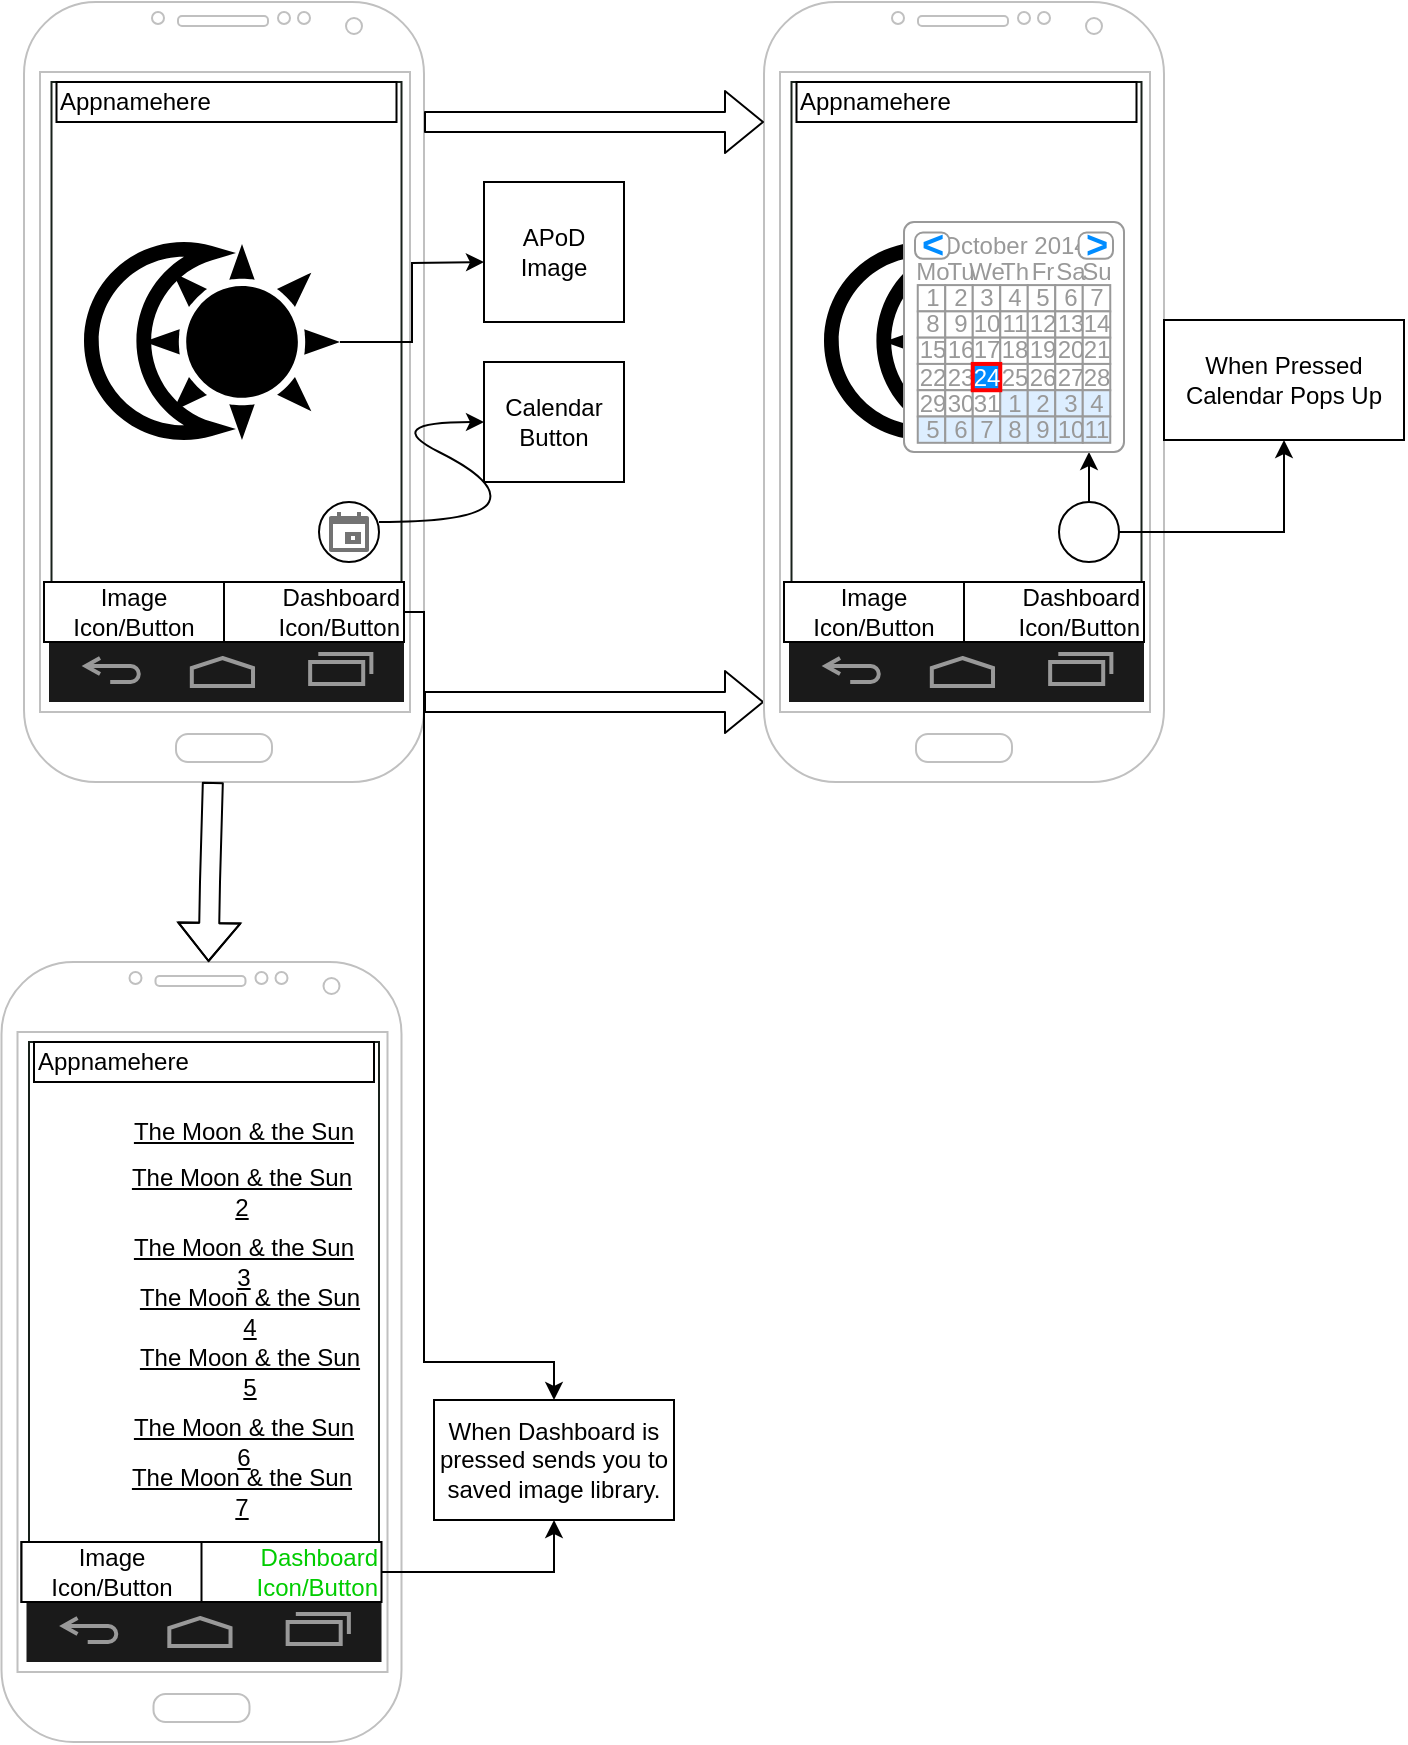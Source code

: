 <mxfile version="12.6.2" type="github">
  <diagram id="f0YfuGNQZFWZhtL-PyhI" name="Page-1">
    <mxGraphModel dx="1818" dy="2815" grid="1" gridSize="10" guides="1" tooltips="1" connect="1" arrows="1" fold="1" page="1" pageScale="1" pageWidth="850" pageHeight="1100" math="0" shadow="0">
      <root>
        <mxCell id="0"/>
        <mxCell id="1" parent="0"/>
        <mxCell id="-kzHclHEMUVfxEQlwv1H-5" value="" style="verticalLabelPosition=bottom;verticalAlign=top;html=1;shadow=0;dashed=0;strokeWidth=1;shape=mxgraph.ios.iBgFlat;strokeColor=#18211b;" vertex="1" parent="1">
          <mxGeometry x="-786.25" y="-2130" width="175" height="280" as="geometry"/>
        </mxCell>
        <mxCell id="-kzHclHEMUVfxEQlwv1H-6" value="" style="verticalLabelPosition=bottom;verticalAlign=top;html=1;shadow=0;dashed=0;strokeWidth=1;shape=mxgraph.android.phone2;strokeColor=#c0c0c0;" vertex="1" parent="1">
          <mxGeometry x="-800" y="-2170" width="200" height="390" as="geometry"/>
        </mxCell>
        <mxCell id="-kzHclHEMUVfxEQlwv1H-7" value="" style="verticalLabelPosition=bottom;verticalAlign=top;html=1;shadow=0;dashed=0;strokeWidth=2;shape=mxgraph.android.navigation_bar_1;fillColor=#1A1A1A;strokeColor=#999999;" vertex="1" parent="1">
          <mxGeometry x="-787.5" y="-1850" width="177.5" height="30" as="geometry"/>
        </mxCell>
        <mxCell id="-kzHclHEMUVfxEQlwv1H-12" value="Appnamehere" style="rounded=0;whiteSpace=wrap;html=1;align=left;" vertex="1" parent="1">
          <mxGeometry x="-783.75" y="-2130" width="170" height="20" as="geometry"/>
        </mxCell>
        <mxCell id="-kzHclHEMUVfxEQlwv1H-13" value="" style="ellipse;whiteSpace=wrap;html=1;aspect=fixed;" vertex="1" parent="1">
          <mxGeometry x="-652.5" y="-1920" width="30" height="30" as="geometry"/>
        </mxCell>
        <mxCell id="-kzHclHEMUVfxEQlwv1H-134" style="edgeStyle=orthogonalEdgeStyle;rounded=0;orthogonalLoop=1;jettySize=auto;html=1;entryX=0.5;entryY=0;entryDx=0;entryDy=0;" edge="1" parent="1" source="-kzHclHEMUVfxEQlwv1H-14" target="-kzHclHEMUVfxEQlwv1H-116">
          <mxGeometry relative="1" as="geometry">
            <Array as="points">
              <mxPoint x="-600" y="-1865"/>
              <mxPoint x="-600" y="-1490"/>
              <mxPoint x="-535" y="-1490"/>
            </Array>
          </mxGeometry>
        </mxCell>
        <mxCell id="-kzHclHEMUVfxEQlwv1H-14" value="&lt;div align=&quot;right&quot;&gt;Dashboard &lt;br&gt;&lt;/div&gt;&lt;div align=&quot;right&quot;&gt;Icon/Button&lt;br&gt;&lt;/div&gt;" style="rounded=0;whiteSpace=wrap;html=1;align=right;" vertex="1" parent="1">
          <mxGeometry x="-790" y="-1880" width="180" height="30" as="geometry"/>
        </mxCell>
        <mxCell id="-kzHclHEMUVfxEQlwv1H-16" value="Image Icon/Button" style="rounded=0;whiteSpace=wrap;html=1;" vertex="1" parent="1">
          <mxGeometry x="-790" y="-1880" width="90" height="30" as="geometry"/>
        </mxCell>
        <mxCell id="-kzHclHEMUVfxEQlwv1H-17" value="" style="curved=1;endArrow=classic;html=1;" edge="1" parent="1" target="-kzHclHEMUVfxEQlwv1H-18">
          <mxGeometry width="50" height="50" relative="1" as="geometry">
            <mxPoint x="-622.5" y="-1910" as="sourcePoint"/>
            <mxPoint x="-562" y="-1960" as="targetPoint"/>
            <Array as="points">
              <mxPoint x="-572.5" y="-1910"/>
              <mxPoint x="-562.5" y="-1930"/>
              <mxPoint x="-622.5" y="-1960"/>
            </Array>
          </mxGeometry>
        </mxCell>
        <mxCell id="-kzHclHEMUVfxEQlwv1H-18" value="Calendar Button" style="rounded=0;whiteSpace=wrap;html=1;" vertex="1" parent="1">
          <mxGeometry x="-570" y="-1990" width="70" height="60" as="geometry"/>
        </mxCell>
        <mxCell id="-kzHclHEMUVfxEQlwv1H-19" value="" style="shape=mxgraph.signs.nature.moon;html=1;pointerEvents=1;fillColor=#000000;strokeColor=none;verticalLabelPosition=bottom;verticalAlign=top;align=center;" vertex="1" parent="1">
          <mxGeometry x="-770" y="-2050" width="76" height="99" as="geometry"/>
        </mxCell>
        <mxCell id="-kzHclHEMUVfxEQlwv1H-25" value="" style="edgeStyle=orthogonalEdgeStyle;rounded=0;orthogonalLoop=1;jettySize=auto;html=1;" edge="1" parent="1" source="-kzHclHEMUVfxEQlwv1H-20">
          <mxGeometry relative="1" as="geometry">
            <mxPoint x="-570" y="-2040" as="targetPoint"/>
          </mxGeometry>
        </mxCell>
        <mxCell id="-kzHclHEMUVfxEQlwv1H-20" value="" style="shape=mxgraph.signs.nature.sun_3;html=1;pointerEvents=1;fillColor=#000000;strokeColor=none;verticalLabelPosition=bottom;verticalAlign=top;align=center;" vertex="1" parent="1">
          <mxGeometry x="-740" y="-2049" width="98" height="98" as="geometry"/>
        </mxCell>
        <mxCell id="-kzHclHEMUVfxEQlwv1H-27" value="&lt;div&gt;APoD&lt;/div&gt;&lt;div&gt;Image&lt;/div&gt;" style="whiteSpace=wrap;html=1;aspect=fixed;" vertex="1" parent="1">
          <mxGeometry x="-570" y="-2080" width="70" height="70" as="geometry"/>
        </mxCell>
        <mxCell id="-kzHclHEMUVfxEQlwv1H-28" value="" style="shape=flexArrow;endArrow=classic;html=1;" edge="1" parent="1">
          <mxGeometry width="50" height="50" relative="1" as="geometry">
            <mxPoint x="-600" y="-1820" as="sourcePoint"/>
            <mxPoint x="-430" y="-1820" as="targetPoint"/>
          </mxGeometry>
        </mxCell>
        <mxCell id="-kzHclHEMUVfxEQlwv1H-29" value="" style="verticalLabelPosition=bottom;verticalAlign=top;html=1;shadow=0;dashed=0;strokeWidth=1;shape=mxgraph.ios.iBgFlat;strokeColor=#18211b;" vertex="1" parent="1">
          <mxGeometry x="-416.25" y="-2130" width="175" height="280" as="geometry"/>
        </mxCell>
        <mxCell id="-kzHclHEMUVfxEQlwv1H-30" value="" style="verticalLabelPosition=bottom;verticalAlign=top;html=1;shadow=0;dashed=0;strokeWidth=1;shape=mxgraph.android.phone2;strokeColor=#c0c0c0;" vertex="1" parent="1">
          <mxGeometry x="-430" y="-2170" width="200" height="390" as="geometry"/>
        </mxCell>
        <mxCell id="-kzHclHEMUVfxEQlwv1H-31" value="" style="verticalLabelPosition=bottom;verticalAlign=top;html=1;shadow=0;dashed=0;strokeWidth=2;shape=mxgraph.android.navigation_bar_1;fillColor=#1A1A1A;strokeColor=#999999;" vertex="1" parent="1">
          <mxGeometry x="-417.5" y="-1850" width="177.5" height="30" as="geometry"/>
        </mxCell>
        <mxCell id="-kzHclHEMUVfxEQlwv1H-32" value="Appnamehere" style="rounded=0;whiteSpace=wrap;html=1;align=left;" vertex="1" parent="1">
          <mxGeometry x="-413.75" y="-2130" width="170" height="20" as="geometry"/>
        </mxCell>
        <mxCell id="-kzHclHEMUVfxEQlwv1H-45" value="" style="edgeStyle=orthogonalEdgeStyle;rounded=0;orthogonalLoop=1;jettySize=auto;html=1;" edge="1" parent="1" source="-kzHclHEMUVfxEQlwv1H-33">
          <mxGeometry relative="1" as="geometry">
            <mxPoint x="-267.5" y="-1945" as="targetPoint"/>
          </mxGeometry>
        </mxCell>
        <mxCell id="-kzHclHEMUVfxEQlwv1H-101" style="edgeStyle=orthogonalEdgeStyle;rounded=0;orthogonalLoop=1;jettySize=auto;html=1;exitX=1;exitY=0.5;exitDx=0;exitDy=0;" edge="1" parent="1" source="-kzHclHEMUVfxEQlwv1H-33" target="-kzHclHEMUVfxEQlwv1H-102">
          <mxGeometry relative="1" as="geometry">
            <mxPoint x="-200" y="-1950" as="targetPoint"/>
          </mxGeometry>
        </mxCell>
        <mxCell id="-kzHclHEMUVfxEQlwv1H-33" value="" style="ellipse;whiteSpace=wrap;html=1;aspect=fixed;" vertex="1" parent="1">
          <mxGeometry x="-282.5" y="-1920" width="30" height="30" as="geometry"/>
        </mxCell>
        <mxCell id="-kzHclHEMUVfxEQlwv1H-34" value="&lt;div align=&quot;right&quot;&gt;Dashboard &lt;br&gt;&lt;/div&gt;&lt;div align=&quot;right&quot;&gt;Icon/Button&lt;br&gt;&lt;/div&gt;" style="rounded=0;whiteSpace=wrap;html=1;align=right;" vertex="1" parent="1">
          <mxGeometry x="-420" y="-1880" width="180" height="30" as="geometry"/>
        </mxCell>
        <mxCell id="-kzHclHEMUVfxEQlwv1H-35" value="Image Icon/Button" style="rounded=0;whiteSpace=wrap;html=1;" vertex="1" parent="1">
          <mxGeometry x="-420" y="-1880" width="90" height="30" as="geometry"/>
        </mxCell>
        <mxCell id="-kzHclHEMUVfxEQlwv1H-38" value="" style="shape=mxgraph.signs.nature.moon;html=1;pointerEvents=1;fillColor=#000000;strokeColor=none;verticalLabelPosition=bottom;verticalAlign=top;align=center;" vertex="1" parent="1">
          <mxGeometry x="-400" y="-2050" width="76" height="99" as="geometry"/>
        </mxCell>
        <mxCell id="-kzHclHEMUVfxEQlwv1H-40" value="" style="shape=mxgraph.signs.nature.sun_3;html=1;pointerEvents=1;fillColor=#000000;strokeColor=none;verticalLabelPosition=bottom;verticalAlign=top;align=center;" vertex="1" parent="1">
          <mxGeometry x="-370" y="-2049" width="98" height="98" as="geometry"/>
        </mxCell>
        <mxCell id="-kzHclHEMUVfxEQlwv1H-43" value="" style="shape=flexArrow;endArrow=classic;html=1;" edge="1" parent="1">
          <mxGeometry width="50" height="50" relative="1" as="geometry">
            <mxPoint x="-600" y="-2110" as="sourcePoint"/>
            <mxPoint x="-430" y="-2110" as="targetPoint"/>
          </mxGeometry>
        </mxCell>
        <mxCell id="-kzHclHEMUVfxEQlwv1H-46" value="" style="dashed=0;aspect=fixed;verticalLabelPosition=bottom;verticalAlign=top;align=center;shape=mxgraph.gmdl.calendar;strokeColor=none;fillColor=#737373;shadow=0;" vertex="1" parent="1">
          <mxGeometry x="-647.5" y="-1915" width="20" height="20" as="geometry"/>
        </mxCell>
        <mxCell id="-kzHclHEMUVfxEQlwv1H-47" value="" style="strokeWidth=1;shadow=0;dashed=0;align=center;html=1;shape=mxgraph.mockup.forms.rrect;rSize=5;strokeColor=#999999;fillColor=#ffffff;" vertex="1" parent="1">
          <mxGeometry x="-360" y="-2060" width="110" height="115" as="geometry"/>
        </mxCell>
        <mxCell id="-kzHclHEMUVfxEQlwv1H-48" value="October 2014" style="strokeWidth=1;shadow=0;dashed=0;align=center;html=1;shape=mxgraph.mockup.forms.anchor;fontColor=#999999;" vertex="1" parent="-kzHclHEMUVfxEQlwv1H-47">
          <mxGeometry x="20.625" y="5.257" width="68.75" height="13.143" as="geometry"/>
        </mxCell>
        <mxCell id="-kzHclHEMUVfxEQlwv1H-49" value="&lt;" style="strokeWidth=1;shadow=0;dashed=0;align=center;html=1;shape=mxgraph.mockup.forms.rrect;rSize=4;strokeColor=#999999;fontColor=#008cff;fontSize=19;fontStyle=1;" vertex="1" parent="-kzHclHEMUVfxEQlwv1H-47">
          <mxGeometry x="5.5" y="5.257" width="17.188" height="13.143" as="geometry"/>
        </mxCell>
        <mxCell id="-kzHclHEMUVfxEQlwv1H-50" value="&gt;" style="strokeWidth=1;shadow=0;dashed=0;align=center;html=1;shape=mxgraph.mockup.forms.rrect;rSize=4;strokeColor=#999999;fontColor=#008cff;fontSize=19;fontStyle=1;" vertex="1" parent="-kzHclHEMUVfxEQlwv1H-47">
          <mxGeometry x="87.312" y="5.257" width="17.188" height="13.143" as="geometry"/>
        </mxCell>
        <mxCell id="-kzHclHEMUVfxEQlwv1H-51" value="Mo" style="strokeWidth=1;shadow=0;dashed=0;align=center;html=1;shape=mxgraph.mockup.forms.anchor;fontColor=#999999;" vertex="1" parent="-kzHclHEMUVfxEQlwv1H-47">
          <mxGeometry x="6.875" y="18.4" width="13.75" height="13.143" as="geometry"/>
        </mxCell>
        <mxCell id="-kzHclHEMUVfxEQlwv1H-52" value="Tu" style="strokeWidth=1;shadow=0;dashed=0;align=center;html=1;shape=mxgraph.mockup.forms.anchor;fontColor=#999999;" vertex="1" parent="-kzHclHEMUVfxEQlwv1H-47">
          <mxGeometry x="20.625" y="18.4" width="13.75" height="13.143" as="geometry"/>
        </mxCell>
        <mxCell id="-kzHclHEMUVfxEQlwv1H-53" value="We" style="strokeWidth=1;shadow=0;dashed=0;align=center;html=1;shape=mxgraph.mockup.forms.anchor;fontColor=#999999;" vertex="1" parent="-kzHclHEMUVfxEQlwv1H-47">
          <mxGeometry x="34.375" y="18.4" width="13.75" height="13.143" as="geometry"/>
        </mxCell>
        <mxCell id="-kzHclHEMUVfxEQlwv1H-54" value="Th" style="strokeWidth=1;shadow=0;dashed=0;align=center;html=1;shape=mxgraph.mockup.forms.anchor;fontColor=#999999;" vertex="1" parent="-kzHclHEMUVfxEQlwv1H-47">
          <mxGeometry x="48.125" y="18.4" width="13.75" height="13.143" as="geometry"/>
        </mxCell>
        <mxCell id="-kzHclHEMUVfxEQlwv1H-55" value="Fr" style="strokeWidth=1;shadow=0;dashed=0;align=center;html=1;shape=mxgraph.mockup.forms.anchor;fontColor=#999999;" vertex="1" parent="-kzHclHEMUVfxEQlwv1H-47">
          <mxGeometry x="61.875" y="18.4" width="13.75" height="13.143" as="geometry"/>
        </mxCell>
        <mxCell id="-kzHclHEMUVfxEQlwv1H-56" value="Sa" style="strokeWidth=1;shadow=0;dashed=0;align=center;html=1;shape=mxgraph.mockup.forms.anchor;fontColor=#999999;" vertex="1" parent="-kzHclHEMUVfxEQlwv1H-47">
          <mxGeometry x="75.625" y="18.4" width="13.75" height="13.143" as="geometry"/>
        </mxCell>
        <mxCell id="-kzHclHEMUVfxEQlwv1H-57" value="Su" style="strokeWidth=1;shadow=0;dashed=0;align=center;html=1;shape=mxgraph.mockup.forms.anchor;fontColor=#999999;" vertex="1" parent="-kzHclHEMUVfxEQlwv1H-47">
          <mxGeometry x="89.375" y="18.4" width="13.75" height="13.143" as="geometry"/>
        </mxCell>
        <mxCell id="-kzHclHEMUVfxEQlwv1H-58" value="1" style="strokeWidth=1;shadow=0;dashed=0;align=center;html=1;shape=mxgraph.mockup.forms.rrect;rSize=0;strokeColor=#999999;fontColor=#999999;" vertex="1" parent="-kzHclHEMUVfxEQlwv1H-47">
          <mxGeometry x="6.875" y="31.543" width="13.75" height="13.143" as="geometry"/>
        </mxCell>
        <mxCell id="-kzHclHEMUVfxEQlwv1H-59" value="2" style="strokeWidth=1;shadow=0;dashed=0;align=center;html=1;shape=mxgraph.mockup.forms.rrect;rSize=0;strokeColor=#999999;fontColor=#999999;" vertex="1" parent="-kzHclHEMUVfxEQlwv1H-47">
          <mxGeometry x="20.625" y="31.543" width="13.75" height="13.143" as="geometry"/>
        </mxCell>
        <mxCell id="-kzHclHEMUVfxEQlwv1H-60" value="3" style="strokeWidth=1;shadow=0;dashed=0;align=center;html=1;shape=mxgraph.mockup.forms.rrect;rSize=0;strokeColor=#999999;fontColor=#999999;" vertex="1" parent="-kzHclHEMUVfxEQlwv1H-47">
          <mxGeometry x="34.375" y="31.543" width="13.75" height="13.143" as="geometry"/>
        </mxCell>
        <mxCell id="-kzHclHEMUVfxEQlwv1H-61" value="4" style="strokeWidth=1;shadow=0;dashed=0;align=center;html=1;shape=mxgraph.mockup.forms.rrect;rSize=0;strokeColor=#999999;fontColor=#999999;" vertex="1" parent="-kzHclHEMUVfxEQlwv1H-47">
          <mxGeometry x="48.125" y="31.543" width="13.75" height="13.143" as="geometry"/>
        </mxCell>
        <mxCell id="-kzHclHEMUVfxEQlwv1H-62" value="5" style="strokeWidth=1;shadow=0;dashed=0;align=center;html=1;shape=mxgraph.mockup.forms.rrect;rSize=0;strokeColor=#999999;fontColor=#999999;" vertex="1" parent="-kzHclHEMUVfxEQlwv1H-47">
          <mxGeometry x="61.875" y="31.543" width="13.75" height="13.143" as="geometry"/>
        </mxCell>
        <mxCell id="-kzHclHEMUVfxEQlwv1H-63" value="6" style="strokeWidth=1;shadow=0;dashed=0;align=center;html=1;shape=mxgraph.mockup.forms.rrect;rSize=0;strokeColor=#999999;fontColor=#999999;" vertex="1" parent="-kzHclHEMUVfxEQlwv1H-47">
          <mxGeometry x="75.625" y="31.543" width="13.75" height="13.143" as="geometry"/>
        </mxCell>
        <mxCell id="-kzHclHEMUVfxEQlwv1H-64" value="7" style="strokeWidth=1;shadow=0;dashed=0;align=center;html=1;shape=mxgraph.mockup.forms.rrect;rSize=0;strokeColor=#999999;fontColor=#999999;" vertex="1" parent="-kzHclHEMUVfxEQlwv1H-47">
          <mxGeometry x="89.375" y="31.543" width="13.75" height="13.143" as="geometry"/>
        </mxCell>
        <mxCell id="-kzHclHEMUVfxEQlwv1H-65" value="8" style="strokeWidth=1;shadow=0;dashed=0;align=center;html=1;shape=mxgraph.mockup.forms.rrect;rSize=0;strokeColor=#999999;fontColor=#999999;" vertex="1" parent="-kzHclHEMUVfxEQlwv1H-47">
          <mxGeometry x="6.875" y="44.686" width="13.75" height="13.143" as="geometry"/>
        </mxCell>
        <mxCell id="-kzHclHEMUVfxEQlwv1H-66" value="9" style="strokeWidth=1;shadow=0;dashed=0;align=center;html=1;shape=mxgraph.mockup.forms.rrect;rSize=0;strokeColor=#999999;fontColor=#999999;" vertex="1" parent="-kzHclHEMUVfxEQlwv1H-47">
          <mxGeometry x="20.625" y="44.686" width="13.75" height="13.143" as="geometry"/>
        </mxCell>
        <mxCell id="-kzHclHEMUVfxEQlwv1H-67" value="10" style="strokeWidth=1;shadow=0;dashed=0;align=center;html=1;shape=mxgraph.mockup.forms.rrect;rSize=0;strokeColor=#999999;fontColor=#999999;" vertex="1" parent="-kzHclHEMUVfxEQlwv1H-47">
          <mxGeometry x="34.375" y="44.686" width="13.75" height="13.143" as="geometry"/>
        </mxCell>
        <mxCell id="-kzHclHEMUVfxEQlwv1H-68" value="11" style="strokeWidth=1;shadow=0;dashed=0;align=center;html=1;shape=mxgraph.mockup.forms.rrect;rSize=0;strokeColor=#999999;fontColor=#999999;" vertex="1" parent="-kzHclHEMUVfxEQlwv1H-47">
          <mxGeometry x="48.125" y="44.686" width="13.75" height="13.143" as="geometry"/>
        </mxCell>
        <mxCell id="-kzHclHEMUVfxEQlwv1H-69" value="12" style="strokeWidth=1;shadow=0;dashed=0;align=center;html=1;shape=mxgraph.mockup.forms.rrect;rSize=0;strokeColor=#999999;fontColor=#999999;" vertex="1" parent="-kzHclHEMUVfxEQlwv1H-47">
          <mxGeometry x="61.875" y="44.686" width="13.75" height="13.143" as="geometry"/>
        </mxCell>
        <mxCell id="-kzHclHEMUVfxEQlwv1H-70" value="13" style="strokeWidth=1;shadow=0;dashed=0;align=center;html=1;shape=mxgraph.mockup.forms.rrect;rSize=0;strokeColor=#999999;fontColor=#999999;" vertex="1" parent="-kzHclHEMUVfxEQlwv1H-47">
          <mxGeometry x="75.625" y="44.686" width="13.75" height="13.143" as="geometry"/>
        </mxCell>
        <mxCell id="-kzHclHEMUVfxEQlwv1H-71" value="14" style="strokeWidth=1;shadow=0;dashed=0;align=center;html=1;shape=mxgraph.mockup.forms.rrect;rSize=0;strokeColor=#999999;fontColor=#999999;" vertex="1" parent="-kzHclHEMUVfxEQlwv1H-47">
          <mxGeometry x="89.375" y="44.686" width="13.75" height="13.143" as="geometry"/>
        </mxCell>
        <mxCell id="-kzHclHEMUVfxEQlwv1H-72" value="15" style="strokeWidth=1;shadow=0;dashed=0;align=center;html=1;shape=mxgraph.mockup.forms.rrect;rSize=0;strokeColor=#999999;fontColor=#999999;" vertex="1" parent="-kzHclHEMUVfxEQlwv1H-47">
          <mxGeometry x="6.875" y="57.829" width="13.75" height="13.143" as="geometry"/>
        </mxCell>
        <mxCell id="-kzHclHEMUVfxEQlwv1H-73" value="16" style="strokeWidth=1;shadow=0;dashed=0;align=center;html=1;shape=mxgraph.mockup.forms.rrect;rSize=0;strokeColor=#999999;fontColor=#999999;" vertex="1" parent="-kzHclHEMUVfxEQlwv1H-47">
          <mxGeometry x="20.625" y="57.829" width="13.75" height="13.143" as="geometry"/>
        </mxCell>
        <mxCell id="-kzHclHEMUVfxEQlwv1H-74" value="17" style="strokeWidth=1;shadow=0;dashed=0;align=center;html=1;shape=mxgraph.mockup.forms.rrect;rSize=0;strokeColor=#999999;fontColor=#999999;" vertex="1" parent="-kzHclHEMUVfxEQlwv1H-47">
          <mxGeometry x="34.375" y="57.829" width="13.75" height="13.143" as="geometry"/>
        </mxCell>
        <mxCell id="-kzHclHEMUVfxEQlwv1H-75" value="18" style="strokeWidth=1;shadow=0;dashed=0;align=center;html=1;shape=mxgraph.mockup.forms.rrect;rSize=0;strokeColor=#999999;fontColor=#999999;" vertex="1" parent="-kzHclHEMUVfxEQlwv1H-47">
          <mxGeometry x="48.125" y="57.829" width="13.75" height="13.143" as="geometry"/>
        </mxCell>
        <mxCell id="-kzHclHEMUVfxEQlwv1H-76" value="19" style="strokeWidth=1;shadow=0;dashed=0;align=center;html=1;shape=mxgraph.mockup.forms.rrect;rSize=0;strokeColor=#999999;fontColor=#999999;" vertex="1" parent="-kzHclHEMUVfxEQlwv1H-47">
          <mxGeometry x="61.875" y="57.829" width="13.75" height="13.143" as="geometry"/>
        </mxCell>
        <mxCell id="-kzHclHEMUVfxEQlwv1H-77" value="20" style="strokeWidth=1;shadow=0;dashed=0;align=center;html=1;shape=mxgraph.mockup.forms.rrect;rSize=0;strokeColor=#999999;fontColor=#999999;" vertex="1" parent="-kzHclHEMUVfxEQlwv1H-47">
          <mxGeometry x="75.625" y="57.829" width="13.75" height="13.143" as="geometry"/>
        </mxCell>
        <mxCell id="-kzHclHEMUVfxEQlwv1H-78" value="21" style="strokeWidth=1;shadow=0;dashed=0;align=center;html=1;shape=mxgraph.mockup.forms.rrect;rSize=0;strokeColor=#999999;fontColor=#999999;" vertex="1" parent="-kzHclHEMUVfxEQlwv1H-47">
          <mxGeometry x="89.375" y="57.829" width="13.75" height="13.143" as="geometry"/>
        </mxCell>
        <mxCell id="-kzHclHEMUVfxEQlwv1H-79" value="22" style="strokeWidth=1;shadow=0;dashed=0;align=center;html=1;shape=mxgraph.mockup.forms.rrect;rSize=0;strokeColor=#999999;fontColor=#999999;" vertex="1" parent="-kzHclHEMUVfxEQlwv1H-47">
          <mxGeometry x="6.875" y="70.971" width="13.75" height="13.143" as="geometry"/>
        </mxCell>
        <mxCell id="-kzHclHEMUVfxEQlwv1H-80" value="23" style="strokeWidth=1;shadow=0;dashed=0;align=center;html=1;shape=mxgraph.mockup.forms.rrect;rSize=0;strokeColor=#999999;fontColor=#999999;" vertex="1" parent="-kzHclHEMUVfxEQlwv1H-47">
          <mxGeometry x="20.625" y="70.971" width="13.75" height="13.143" as="geometry"/>
        </mxCell>
        <mxCell id="-kzHclHEMUVfxEQlwv1H-81" value="25" style="strokeWidth=1;shadow=0;dashed=0;align=center;html=1;shape=mxgraph.mockup.forms.rrect;rSize=0;strokeColor=#999999;fontColor=#999999;" vertex="1" parent="-kzHclHEMUVfxEQlwv1H-47">
          <mxGeometry x="48.125" y="70.971" width="13.75" height="13.143" as="geometry"/>
        </mxCell>
        <mxCell id="-kzHclHEMUVfxEQlwv1H-82" value="26" style="strokeWidth=1;shadow=0;dashed=0;align=center;html=1;shape=mxgraph.mockup.forms.rrect;rSize=0;strokeColor=#999999;fontColor=#999999;" vertex="1" parent="-kzHclHEMUVfxEQlwv1H-47">
          <mxGeometry x="61.875" y="70.971" width="13.75" height="13.143" as="geometry"/>
        </mxCell>
        <mxCell id="-kzHclHEMUVfxEQlwv1H-83" value="27" style="strokeWidth=1;shadow=0;dashed=0;align=center;html=1;shape=mxgraph.mockup.forms.rrect;rSize=0;strokeColor=#999999;fontColor=#999999;" vertex="1" parent="-kzHclHEMUVfxEQlwv1H-47">
          <mxGeometry x="75.625" y="70.971" width="13.75" height="13.143" as="geometry"/>
        </mxCell>
        <mxCell id="-kzHclHEMUVfxEQlwv1H-84" value="28" style="strokeWidth=1;shadow=0;dashed=0;align=center;html=1;shape=mxgraph.mockup.forms.rrect;rSize=0;strokeColor=#999999;fontColor=#999999;" vertex="1" parent="-kzHclHEMUVfxEQlwv1H-47">
          <mxGeometry x="89.375" y="70.971" width="13.75" height="13.143" as="geometry"/>
        </mxCell>
        <mxCell id="-kzHclHEMUVfxEQlwv1H-85" value="29" style="strokeWidth=1;shadow=0;dashed=0;align=center;html=1;shape=mxgraph.mockup.forms.rrect;rSize=0;strokeColor=#999999;fontColor=#999999;" vertex="1" parent="-kzHclHEMUVfxEQlwv1H-47">
          <mxGeometry x="6.875" y="84.114" width="13.75" height="13.143" as="geometry"/>
        </mxCell>
        <mxCell id="-kzHclHEMUVfxEQlwv1H-86" value="30" style="strokeWidth=1;shadow=0;dashed=0;align=center;html=1;shape=mxgraph.mockup.forms.rrect;rSize=0;strokeColor=#999999;fontColor=#999999;" vertex="1" parent="-kzHclHEMUVfxEQlwv1H-47">
          <mxGeometry x="20.625" y="84.114" width="13.75" height="13.143" as="geometry"/>
        </mxCell>
        <mxCell id="-kzHclHEMUVfxEQlwv1H-87" value="31" style="strokeWidth=1;shadow=0;dashed=0;align=center;html=1;shape=mxgraph.mockup.forms.rrect;rSize=0;strokeColor=#999999;fontColor=#999999;" vertex="1" parent="-kzHclHEMUVfxEQlwv1H-47">
          <mxGeometry x="34.375" y="84.114" width="13.75" height="13.143" as="geometry"/>
        </mxCell>
        <mxCell id="-kzHclHEMUVfxEQlwv1H-88" value="1" style="strokeWidth=1;shadow=0;dashed=0;align=center;html=1;shape=mxgraph.mockup.forms.rrect;rSize=0;strokeColor=#999999;fontColor=#999999;fillColor=#ddeeff;" vertex="1" parent="-kzHclHEMUVfxEQlwv1H-47">
          <mxGeometry x="48.125" y="84.114" width="13.75" height="13.143" as="geometry"/>
        </mxCell>
        <mxCell id="-kzHclHEMUVfxEQlwv1H-89" value="2" style="strokeWidth=1;shadow=0;dashed=0;align=center;html=1;shape=mxgraph.mockup.forms.rrect;rSize=0;strokeColor=#999999;fontColor=#999999;fillColor=#ddeeff;" vertex="1" parent="-kzHclHEMUVfxEQlwv1H-47">
          <mxGeometry x="61.875" y="84.114" width="13.75" height="13.143" as="geometry"/>
        </mxCell>
        <mxCell id="-kzHclHEMUVfxEQlwv1H-90" value="3" style="strokeWidth=1;shadow=0;dashed=0;align=center;html=1;shape=mxgraph.mockup.forms.rrect;rSize=0;strokeColor=#999999;fontColor=#999999;fillColor=#ddeeff;" vertex="1" parent="-kzHclHEMUVfxEQlwv1H-47">
          <mxGeometry x="75.625" y="84.114" width="13.75" height="13.143" as="geometry"/>
        </mxCell>
        <mxCell id="-kzHclHEMUVfxEQlwv1H-91" value="4" style="strokeWidth=1;shadow=0;dashed=0;align=center;html=1;shape=mxgraph.mockup.forms.rrect;rSize=0;strokeColor=#999999;fontColor=#999999;fillColor=#ddeeff;" vertex="1" parent="-kzHclHEMUVfxEQlwv1H-47">
          <mxGeometry x="89.375" y="84.114" width="13.75" height="13.143" as="geometry"/>
        </mxCell>
        <mxCell id="-kzHclHEMUVfxEQlwv1H-92" value="5" style="strokeWidth=1;shadow=0;dashed=0;align=center;html=1;shape=mxgraph.mockup.forms.rrect;rSize=0;strokeColor=#999999;fontColor=#999999;fillColor=#ddeeff;" vertex="1" parent="-kzHclHEMUVfxEQlwv1H-47">
          <mxGeometry x="6.875" y="97.257" width="13.75" height="13.143" as="geometry"/>
        </mxCell>
        <mxCell id="-kzHclHEMUVfxEQlwv1H-93" value="6" style="strokeWidth=1;shadow=0;dashed=0;align=center;html=1;shape=mxgraph.mockup.forms.rrect;rSize=0;strokeColor=#999999;fontColor=#999999;fillColor=#ddeeff;" vertex="1" parent="-kzHclHEMUVfxEQlwv1H-47">
          <mxGeometry x="20.625" y="97.257" width="13.75" height="13.143" as="geometry"/>
        </mxCell>
        <mxCell id="-kzHclHEMUVfxEQlwv1H-94" value="7" style="strokeWidth=1;shadow=0;dashed=0;align=center;html=1;shape=mxgraph.mockup.forms.rrect;rSize=0;strokeColor=#999999;fontColor=#999999;fillColor=#ddeeff;" vertex="1" parent="-kzHclHEMUVfxEQlwv1H-47">
          <mxGeometry x="34.375" y="97.257" width="13.75" height="13.143" as="geometry"/>
        </mxCell>
        <mxCell id="-kzHclHEMUVfxEQlwv1H-95" value="8" style="strokeWidth=1;shadow=0;dashed=0;align=center;html=1;shape=mxgraph.mockup.forms.rrect;rSize=0;strokeColor=#999999;fontColor=#999999;fillColor=#ddeeff;" vertex="1" parent="-kzHclHEMUVfxEQlwv1H-47">
          <mxGeometry x="48.125" y="97.257" width="13.75" height="13.143" as="geometry"/>
        </mxCell>
        <mxCell id="-kzHclHEMUVfxEQlwv1H-96" value="9" style="strokeWidth=1;shadow=0;dashed=0;align=center;html=1;shape=mxgraph.mockup.forms.rrect;rSize=0;strokeColor=#999999;fontColor=#999999;fillColor=#ddeeff;" vertex="1" parent="-kzHclHEMUVfxEQlwv1H-47">
          <mxGeometry x="61.875" y="97.257" width="13.75" height="13.143" as="geometry"/>
        </mxCell>
        <mxCell id="-kzHclHEMUVfxEQlwv1H-97" value="10" style="strokeWidth=1;shadow=0;dashed=0;align=center;html=1;shape=mxgraph.mockup.forms.rrect;rSize=0;strokeColor=#999999;fontColor=#999999;fillColor=#ddeeff;" vertex="1" parent="-kzHclHEMUVfxEQlwv1H-47">
          <mxGeometry x="75.625" y="97.257" width="13.75" height="13.143" as="geometry"/>
        </mxCell>
        <mxCell id="-kzHclHEMUVfxEQlwv1H-98" value="11" style="strokeWidth=1;shadow=0;dashed=0;align=center;html=1;shape=mxgraph.mockup.forms.rrect;rSize=0;strokeColor=#999999;fontColor=#999999;fillColor=#ddeeff;" vertex="1" parent="-kzHclHEMUVfxEQlwv1H-47">
          <mxGeometry x="89.375" y="97.257" width="13.75" height="13.143" as="geometry"/>
        </mxCell>
        <mxCell id="-kzHclHEMUVfxEQlwv1H-99" value="24" style="strokeWidth=1;shadow=0;dashed=0;align=center;html=1;shape=mxgraph.mockup.forms.rrect;rSize=0;strokeColor=#ff0000;fontColor=#ffffff;strokeWidth=2;fillColor=#008cff;" vertex="1" parent="-kzHclHEMUVfxEQlwv1H-47">
          <mxGeometry x="34.375" y="70.971" width="13.75" height="13.143" as="geometry"/>
        </mxCell>
        <mxCell id="-kzHclHEMUVfxEQlwv1H-102" value="When Pressed Calendar Pops Up" style="rounded=0;whiteSpace=wrap;html=1;" vertex="1" parent="1">
          <mxGeometry x="-230" y="-2011" width="120" height="60" as="geometry"/>
        </mxCell>
        <mxCell id="-kzHclHEMUVfxEQlwv1H-104" value="" style="verticalLabelPosition=bottom;verticalAlign=top;html=1;shadow=0;dashed=0;strokeWidth=1;shape=mxgraph.ios.iBgFlat;strokeColor=#18211b;" vertex="1" parent="1">
          <mxGeometry x="-797.5" y="-1650" width="175" height="280" as="geometry"/>
        </mxCell>
        <mxCell id="-kzHclHEMUVfxEQlwv1H-105" value="" style="verticalLabelPosition=bottom;verticalAlign=top;html=1;shadow=0;dashed=0;strokeWidth=1;shape=mxgraph.android.phone2;strokeColor=#c0c0c0;" vertex="1" parent="1">
          <mxGeometry x="-811.25" y="-1690" width="200" height="390" as="geometry"/>
        </mxCell>
        <mxCell id="-kzHclHEMUVfxEQlwv1H-106" value="" style="verticalLabelPosition=bottom;verticalAlign=top;html=1;shadow=0;dashed=0;strokeWidth=2;shape=mxgraph.android.navigation_bar_1;fillColor=#1A1A1A;strokeColor=#999999;" vertex="1" parent="1">
          <mxGeometry x="-798.75" y="-1370" width="177.5" height="30" as="geometry"/>
        </mxCell>
        <mxCell id="-kzHclHEMUVfxEQlwv1H-107" value="Appnamehere" style="rounded=0;whiteSpace=wrap;html=1;align=left;" vertex="1" parent="1">
          <mxGeometry x="-795" y="-1650" width="170" height="20" as="geometry"/>
        </mxCell>
        <mxCell id="-kzHclHEMUVfxEQlwv1H-115" style="edgeStyle=orthogonalEdgeStyle;rounded=0;orthogonalLoop=1;jettySize=auto;html=1;exitX=1;exitY=0.5;exitDx=0;exitDy=0;" edge="1" parent="1" source="-kzHclHEMUVfxEQlwv1H-109" target="-kzHclHEMUVfxEQlwv1H-116">
          <mxGeometry relative="1" as="geometry">
            <mxPoint x="-570" y="-1420" as="targetPoint"/>
          </mxGeometry>
        </mxCell>
        <mxCell id="-kzHclHEMUVfxEQlwv1H-109" value="&lt;div align=&quot;right&quot;&gt;&lt;font color=&quot;#00CC00&quot;&gt;Dashboard &lt;br&gt;&lt;/font&gt;&lt;/div&gt;&lt;div align=&quot;right&quot;&gt;&lt;font color=&quot;#00CC00&quot;&gt;Icon/Button&lt;br&gt;&lt;/font&gt;&lt;/div&gt;" style="rounded=0;whiteSpace=wrap;html=1;align=right;" vertex="1" parent="1">
          <mxGeometry x="-801.25" y="-1400" width="180" height="30" as="geometry"/>
        </mxCell>
        <mxCell id="-kzHclHEMUVfxEQlwv1H-110" value="Image Icon/Button" style="rounded=0;whiteSpace=wrap;html=1;" vertex="1" parent="1">
          <mxGeometry x="-801.25" y="-1400" width="90" height="30" as="geometry"/>
        </mxCell>
        <mxCell id="-kzHclHEMUVfxEQlwv1H-114" value="" style="shape=flexArrow;endArrow=classic;html=1;" edge="1" parent="1" source="-kzHclHEMUVfxEQlwv1H-6" target="-kzHclHEMUVfxEQlwv1H-105">
          <mxGeometry width="50" height="50" relative="1" as="geometry">
            <mxPoint x="-770" y="-1750" as="sourcePoint"/>
            <mxPoint x="-626.25" y="-1760" as="targetPoint"/>
            <Array as="points">
              <mxPoint x="-707" y="-1730"/>
            </Array>
          </mxGeometry>
        </mxCell>
        <mxCell id="-kzHclHEMUVfxEQlwv1H-116" value="When Dashboard is pressed sends you to saved image library." style="rounded=0;whiteSpace=wrap;html=1;" vertex="1" parent="1">
          <mxGeometry x="-595" y="-1471" width="120" height="60" as="geometry"/>
        </mxCell>
        <mxCell id="-kzHclHEMUVfxEQlwv1H-117" value="" style="shape=image;html=1;verticalAlign=top;verticalLabelPosition=bottom;labelBackgroundColor=#ffffff;imageAspect=0;aspect=fixed;image=https://cdn2.iconfinder.com/data/icons/freecns-cumulus/16/519587-084_Photo-128.png" vertex="1" parent="1">
          <mxGeometry x="-790" y="-1620" width="30" height="30" as="geometry"/>
        </mxCell>
        <mxCell id="-kzHclHEMUVfxEQlwv1H-118" value="" style="shape=image;html=1;verticalAlign=top;verticalLabelPosition=bottom;labelBackgroundColor=#ffffff;imageAspect=0;aspect=fixed;image=https://cdn2.iconfinder.com/data/icons/freecns-cumulus/16/519587-084_Photo-128.png" vertex="1" parent="1">
          <mxGeometry x="-790" y="-1590" width="30" height="30" as="geometry"/>
        </mxCell>
        <mxCell id="-kzHclHEMUVfxEQlwv1H-119" value="" style="shape=image;html=1;verticalAlign=top;verticalLabelPosition=bottom;labelBackgroundColor=#ffffff;imageAspect=0;aspect=fixed;image=https://cdn2.iconfinder.com/data/icons/freecns-cumulus/16/519587-084_Photo-128.png" vertex="1" parent="1">
          <mxGeometry x="-790" y="-1560" width="30" height="30" as="geometry"/>
        </mxCell>
        <mxCell id="-kzHclHEMUVfxEQlwv1H-120" value="" style="shape=image;html=1;verticalAlign=top;verticalLabelPosition=bottom;labelBackgroundColor=#ffffff;imageAspect=0;aspect=fixed;image=https://cdn2.iconfinder.com/data/icons/freecns-cumulus/16/519587-084_Photo-128.png" vertex="1" parent="1">
          <mxGeometry x="-790" y="-1440" width="30" height="30" as="geometry"/>
        </mxCell>
        <mxCell id="-kzHclHEMUVfxEQlwv1H-121" value="" style="shape=image;html=1;verticalAlign=top;verticalLabelPosition=bottom;labelBackgroundColor=#ffffff;imageAspect=0;aspect=fixed;image=https://cdn2.iconfinder.com/data/icons/freecns-cumulus/16/519587-084_Photo-128.png" vertex="1" parent="1">
          <mxGeometry x="-790" y="-1470" width="30" height="30" as="geometry"/>
        </mxCell>
        <mxCell id="-kzHclHEMUVfxEQlwv1H-122" value="" style="shape=image;html=1;verticalAlign=top;verticalLabelPosition=bottom;labelBackgroundColor=#ffffff;imageAspect=0;aspect=fixed;image=https://cdn2.iconfinder.com/data/icons/freecns-cumulus/16/519587-084_Photo-128.png" vertex="1" parent="1">
          <mxGeometry x="-790" y="-1500" width="30" height="30" as="geometry"/>
        </mxCell>
        <mxCell id="-kzHclHEMUVfxEQlwv1H-123" value="" style="shape=image;html=1;verticalAlign=top;verticalLabelPosition=bottom;labelBackgroundColor=#ffffff;imageAspect=0;aspect=fixed;image=https://cdn2.iconfinder.com/data/icons/freecns-cumulus/16/519587-084_Photo-128.png" vertex="1" parent="1">
          <mxGeometry x="-790" y="-1530" width="30" height="30" as="geometry"/>
        </mxCell>
        <mxCell id="-kzHclHEMUVfxEQlwv1H-126" value="&lt;u&gt;The Moon &amp;amp; the Sun&lt;/u&gt;" style="text;html=1;strokeColor=none;fillColor=none;align=center;verticalAlign=middle;whiteSpace=wrap;rounded=0;" vertex="1" parent="1">
          <mxGeometry x="-750" y="-1615" width="120" height="20" as="geometry"/>
        </mxCell>
        <mxCell id="-kzHclHEMUVfxEQlwv1H-127" value="&lt;u&gt;The Moon &amp;amp; the Sun 2&lt;/u&gt;" style="text;html=1;strokeColor=none;fillColor=none;align=center;verticalAlign=middle;whiteSpace=wrap;rounded=0;" vertex="1" parent="1">
          <mxGeometry x="-751" y="-1585" width="120" height="20" as="geometry"/>
        </mxCell>
        <mxCell id="-kzHclHEMUVfxEQlwv1H-128" value="&lt;u&gt;The Moon &amp;amp; the Sun 3&lt;/u&gt;" style="text;html=1;strokeColor=none;fillColor=none;align=center;verticalAlign=middle;whiteSpace=wrap;rounded=0;" vertex="1" parent="1">
          <mxGeometry x="-750" y="-1550" width="120" height="20" as="geometry"/>
        </mxCell>
        <mxCell id="-kzHclHEMUVfxEQlwv1H-129" value="&lt;u&gt;The Moon &amp;amp; the Sun 4&lt;/u&gt;" style="text;html=1;strokeColor=none;fillColor=none;align=center;verticalAlign=middle;whiteSpace=wrap;rounded=0;" vertex="1" parent="1">
          <mxGeometry x="-747.5" y="-1525" width="120" height="20" as="geometry"/>
        </mxCell>
        <mxCell id="-kzHclHEMUVfxEQlwv1H-130" value="&lt;u&gt;The Moon &amp;amp; the Sun 5&lt;/u&gt;" style="text;html=1;strokeColor=none;fillColor=none;align=center;verticalAlign=middle;whiteSpace=wrap;rounded=0;" vertex="1" parent="1">
          <mxGeometry x="-747.5" y="-1495" width="120" height="20" as="geometry"/>
        </mxCell>
        <mxCell id="-kzHclHEMUVfxEQlwv1H-131" value="&lt;u&gt;The Moon &amp;amp; the Sun 6&lt;/u&gt;" style="text;html=1;strokeColor=none;fillColor=none;align=center;verticalAlign=middle;whiteSpace=wrap;rounded=0;" vertex="1" parent="1">
          <mxGeometry x="-750" y="-1460" width="120" height="20" as="geometry"/>
        </mxCell>
        <mxCell id="-kzHclHEMUVfxEQlwv1H-132" value="&lt;u&gt;The Moon &amp;amp; the Sun 7&lt;/u&gt;" style="text;html=1;strokeColor=none;fillColor=none;align=center;verticalAlign=middle;whiteSpace=wrap;rounded=0;" vertex="1" parent="1">
          <mxGeometry x="-751" y="-1435" width="120" height="20" as="geometry"/>
        </mxCell>
      </root>
    </mxGraphModel>
  </diagram>
</mxfile>
